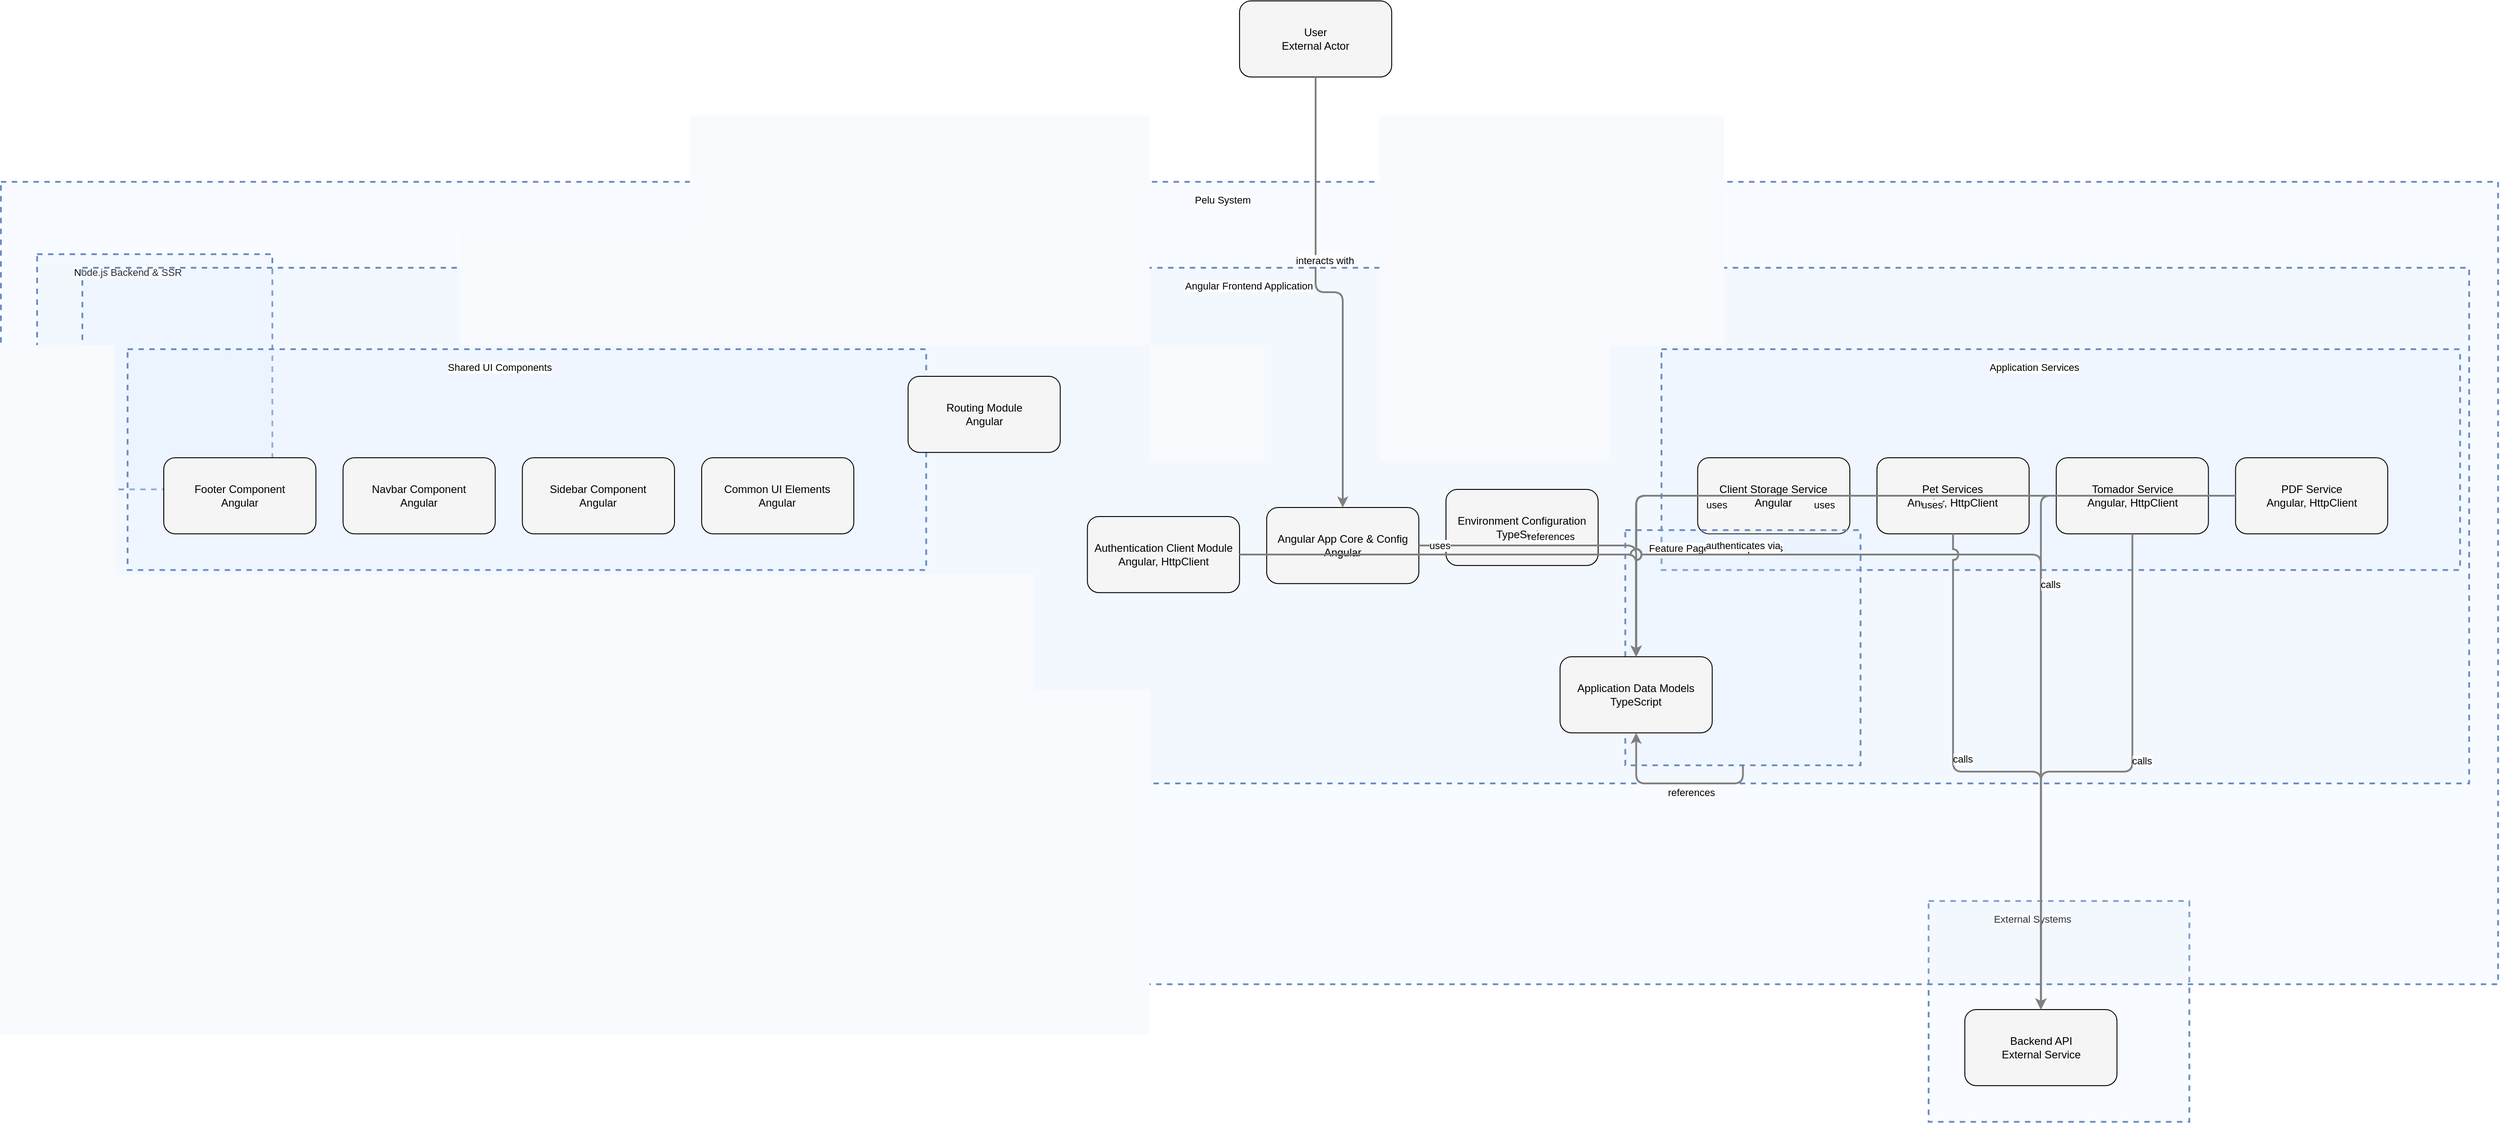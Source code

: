 <?xml version="1.0" encoding="UTF-8"?>
      <mxfile version="14.6.5" type="device">
        <diagram id="codeviz-diagram" name="System Diagram">
          <mxGraphModel dx="1000" dy="1000" grid="1" gridSize="10" guides="1" tooltips="1" connect="1" arrows="1" fold="1" page="1" pageScale="1" pageWidth="1169" pageHeight="827" math="0" shadow="0">
            <root>
              <mxCell id="0"/>
              <mxCell id="1" parent="0"/>
              <mxCell id="958" value="" style="html=1;whiteSpace=wrap;container=1;fillColor=#dae8fc;strokeColor=#6c8ebf;dashed=1;fillOpacity=20;strokeWidth=2;containerType=none;recursiveResize=0;movable=1;resizable=1;autosize=0;dropTarget=0" vertex="1" parent="957">
                <mxGeometry x="1745.263" y="90" width="882.631" height="244.079" as="geometry"/>
              </mxCell>
              <mxCell id="958_label" value="Application Services" style="edgeLabel;html=1;align=center;verticalAlign=middle;resizable=0;labelBackgroundColor=white;spacing=5" vertex="1" parent="957">
                <mxGeometry x="1753.263" y="98" width="806.631" height="24" as="geometry"/>
              </mxCell>
<mxCell id="959" value="" style="html=1;whiteSpace=wrap;container=1;fillColor=#dae8fc;strokeColor=#6c8ebf;dashed=1;fillOpacity=20;strokeWidth=2;containerType=none;recursiveResize=0;movable=1;resizable=1;autosize=0;dropTarget=0" vertex="1" parent="957">
                <mxGeometry x="50" y="90" width="882.631" height="244.079" as="geometry"/>
              </mxCell>
              <mxCell id="959_label" value="Shared UI Components" style="edgeLabel;html=1;align=center;verticalAlign=middle;resizable=0;labelBackgroundColor=white;spacing=5" vertex="1" parent="957">
                <mxGeometry x="58" y="98" width="806.631" height="24" as="geometry"/>
              </mxCell>
<mxCell id="960" value="" style="html=1;whiteSpace=wrap;container=1;fillColor=#dae8fc;strokeColor=#6c8ebf;dashed=1;fillOpacity=20;strokeWidth=2;containerType=none;recursiveResize=0;movable=1;resizable=1;autosize=0;dropTarget=0" vertex="1" parent="957">
                <mxGeometry x="1705.263" y="290" width="260" height="260" as="geometry"/>
              </mxCell>
              <mxCell id="960_label" value="Feature Pages &amp; Components" style="edgeLabel;html=1;align=center;verticalAlign=middle;resizable=0;labelBackgroundColor=white;spacing=5" vertex="1" parent="957">
                <mxGeometry x="1713.263" y="298" width="184" height="24" as="geometry"/>
              </mxCell>
<mxCell id="956" value="" style="html=1;whiteSpace=wrap;container=1;fillColor=#dae8fc;strokeColor=#6c8ebf;dashed=1;fillOpacity=20;strokeWidth=2;containerType=none;recursiveResize=0;movable=1;resizable=1;autosize=0;dropTarget=0" vertex="1" parent="955">
                <mxGeometry x="40" y="80" width="260" height="260" as="geometry"/>
              </mxCell>
              <mxCell id="956_label" value="Node.js Backend &amp; SSR" style="edgeLabel;html=1;align=center;verticalAlign=middle;resizable=0;labelBackgroundColor=white;spacing=5" vertex="1" parent="955">
                <mxGeometry x="48" y="88" width="184" height="24" as="geometry"/>
              </mxCell>
<mxCell id="957" value="" style="html=1;whiteSpace=wrap;container=1;fillColor=#dae8fc;strokeColor=#6c8ebf;dashed=1;fillOpacity=20;strokeWidth=2;containerType=none;recursiveResize=0;movable=1;resizable=1;autosize=0;dropTarget=0" vertex="1" parent="955">
                <mxGeometry x="90" y="95" width="2637.894" height="570" as="geometry"/>
              </mxCell>
              <mxCell id="957_label" value="Angular Frontend Application" style="edgeLabel;html=1;align=center;verticalAlign=middle;resizable=0;labelBackgroundColor=white;spacing=5" vertex="1" parent="955">
                <mxGeometry x="98" y="103" width="2561.894" height="24" as="geometry"/>
              </mxCell>
<mxCell id="954" value="" style="html=1;whiteSpace=wrap;container=1;fillColor=#dae8fc;strokeColor=#6c8ebf;dashed=1;fillOpacity=20;strokeWidth=2;containerType=none;recursiveResize=0;movable=1;resizable=1;autosize=0;dropTarget=0" vertex="1" parent="1">
                <mxGeometry x="2152.526" y="1007" width="288.158" height="244.079" as="geometry"/>
              </mxCell>
              <mxCell id="954_label" value="External Systems" style="edgeLabel;html=1;align=center;verticalAlign=middle;resizable=0;labelBackgroundColor=white;spacing=5" vertex="1" parent="1">
                <mxGeometry x="2160.526" y="1015" width="212.158" height="24" as="geometry"/>
              </mxCell>
<mxCell id="955" value="" style="html=1;whiteSpace=wrap;container=1;fillColor=#dae8fc;strokeColor=#6c8ebf;dashed=1;fillOpacity=20;strokeWidth=2;containerType=none;recursiveResize=0;movable=1;resizable=1;autosize=0;dropTarget=0" vertex="1" parent="1">
                <mxGeometry x="22" y="212" width="2759.894" height="887" as="geometry"/>
              </mxCell>
              <mxCell id="955_label" value="Pelu System" style="edgeLabel;html=1;align=center;verticalAlign=middle;resizable=0;labelBackgroundColor=white;spacing=5" vertex="1" parent="1">
                <mxGeometry x="30" y="220" width="2683.894" height="24" as="geometry"/>
              </mxCell>
              <mxCell id="961" value="User&lt;br&gt;External Actor" style="rounded=1;whiteSpace=wrap;html=1;fillColor=#f5f5f5" vertex="1" parent="1">
                    <mxGeometry x="1390.947" y="12" width="168.158" height="84.079" as="geometry"/>
                  </mxCell>
<mxCell id="984" value="Backend API&lt;br&gt;External Service" style="rounded=1;whiteSpace=wrap;html=1;fillColor=#f5f5f5" vertex="1" parent="954">
                    <mxGeometry x="40" y="120" width="168.158" height="84.079" as="geometry"/>
                  </mxCell>
<mxCell id="962" value="Angular App Core &amp;amp; Config&lt;br&gt;Angular" style="rounded=1;whiteSpace=wrap;html=1;fillColor=#f5f5f5" vertex="1" parent="957">
                    <mxGeometry x="1308.947" y="265" width="168.158" height="84.079" as="geometry"/>
                  </mxCell>
<mxCell id="963" value="Routing Module&lt;br&gt;Angular" style="rounded=1;whiteSpace=wrap;html=1;fillColor=#f5f5f5" vertex="1" parent="957">
                    <mxGeometry x="912.631" y="120" width="168.158" height="84.079" as="geometry"/>
                  </mxCell>
<mxCell id="964" value="Environment Configuration&lt;br&gt;TypeScript" style="rounded=1;whiteSpace=wrap;html=1;fillColor=#f5f5f5" vertex="1" parent="957">
                    <mxGeometry x="1507.105" y="245" width="168.158" height="84.079" as="geometry"/>
                  </mxCell>
<mxCell id="980" value="Authentication Client Module&lt;br&gt;Angular, HttpClient" style="rounded=1;whiteSpace=wrap;html=1;fillColor=#f5f5f5" vertex="1" parent="957">
                    <mxGeometry x="1110.789" y="275" width="168.158" height="84.079" as="geometry"/>
                  </mxCell>
<mxCell id="981" value="Application Data Models&lt;br&gt;TypeScript" style="rounded=1;whiteSpace=wrap;html=1;fillColor=#f5f5f5" vertex="1" parent="957">
                    <mxGeometry x="1633.195" y="430" width="168.158" height="84.079" as="geometry"/>
                  </mxCell>
<mxCell id="972" value="Navbar Component&lt;br&gt;Angular" style="rounded=1;whiteSpace=wrap;html=1;fillColor=#f5f5f5" vertex="1" parent="959">
                    <mxGeometry x="238.158" y="120" width="168.158" height="84.079" as="geometry"/>
                  </mxCell>
<mxCell id="973" value="Sidebar Component&lt;br&gt;Angular" style="rounded=1;whiteSpace=wrap;html=1;fillColor=#f5f5f5" vertex="1" parent="959">
                    <mxGeometry x="436.316" y="120" width="168.158" height="84.079" as="geometry"/>
                  </mxCell>
<mxCell id="974" value="Footer Component&lt;br&gt;Angular" style="rounded=1;whiteSpace=wrap;html=1;fillColor=#f5f5f5" vertex="1" parent="959">
                    <mxGeometry x="40" y="120" width="168.158" height="84.079" as="geometry"/>
                  </mxCell>
<mxCell id="975" value="Common UI Elements&lt;br&gt;Angular" style="rounded=1;whiteSpace=wrap;html=1;fillColor=#f5f5f5" vertex="1" parent="959">
                    <mxGeometry x="634.473" y="120" width="168.158" height="84.079" as="geometry"/>
                  </mxCell>
<mxCell id="976" value="Tomador Service&lt;br&gt;Angular, HttpClient" style="rounded=1;whiteSpace=wrap;html=1;fillColor=#f5f5f5" vertex="1" parent="958">
                    <mxGeometry x="436.316" y="120" width="168.158" height="84.079" as="geometry"/>
                  </mxCell>
<mxCell id="977" value="Pet Services&lt;br&gt;Angular, HttpClient" style="rounded=1;whiteSpace=wrap;html=1;fillColor=#f5f5f5" vertex="1" parent="958">
                    <mxGeometry x="238.158" y="120" width="168.158" height="84.079" as="geometry"/>
                  </mxCell>
<mxCell id="978" value="PDF Service&lt;br&gt;Angular, HttpClient" style="rounded=1;whiteSpace=wrap;html=1;fillColor=#f5f5f5" vertex="1" parent="958">
                    <mxGeometry x="634.473" y="120" width="168.158" height="84.079" as="geometry"/>
                  </mxCell>
<mxCell id="979" value="Client Storage Service&lt;br&gt;Angular" style="rounded=1;whiteSpace=wrap;html=1;fillColor=#f5f5f5" vertex="1" parent="958">
                    <mxGeometry x="40" y="120" width="168.158" height="84.079" as="geometry"/>
                  </mxCell>
              <mxCell id="edge-504" style="edgeStyle=orthogonalEdgeStyle;rounded=1;orthogonalLoop=1;jettySize=auto;html=1;strokeColor=#808080;strokeWidth=2;jumpStyle=arc;jumpSize=10;spacing=15;labelBackgroundColor=white;labelBorderColor=none" edge="1" parent="1" source="962" target="981">
                  <mxGeometry relative="1" as="geometry"/>
                </mxCell>
                <mxCell id="edge-504_label" value="references" style="edgeLabel;html=1;align=center;verticalAlign=middle;resizable=0;points=[];" vertex="1" connectable="0" parent="edge-504">
                  <mxGeometry x="-0.2" y="10" relative="1" as="geometry">
                    <mxPoint as="offset"/>
                  </mxGeometry>
                </mxCell>
<mxCell id="edge-517" style="edgeStyle=orthogonalEdgeStyle;rounded=1;orthogonalLoop=1;jettySize=auto;html=1;strokeColor=#808080;strokeWidth=2;jumpStyle=arc;jumpSize=10;spacing=15;labelBackgroundColor=white;labelBorderColor=none" edge="1" parent="1" source="980" target="981">
                  <mxGeometry relative="1" as="geometry"/>
                </mxCell>
                <mxCell id="edge-517_label" value="uses" style="edgeLabel;html=1;align=center;verticalAlign=middle;resizable=0;points=[];" vertex="1" connectable="0" parent="edge-517">
                  <mxGeometry x="-0.2" y="10" relative="1" as="geometry">
                    <mxPoint as="offset"/>
                  </mxGeometry>
                </mxCell>
<mxCell id="edge-518" style="edgeStyle=orthogonalEdgeStyle;rounded=1;orthogonalLoop=1;jettySize=auto;html=1;strokeColor=#808080;strokeWidth=2;jumpStyle=arc;jumpSize=10;spacing=15;labelBackgroundColor=white;labelBorderColor=none" edge="1" parent="1" source="980" target="984">
                  <mxGeometry relative="1" as="geometry"/>
                </mxCell>
                <mxCell id="edge-518_label" value="authenticates via" style="edgeLabel;html=1;align=center;verticalAlign=middle;resizable=0;points=[];" vertex="1" connectable="0" parent="edge-518">
                  <mxGeometry x="-0.2" y="10" relative="1" as="geometry">
                    <mxPoint as="offset"/>
                  </mxGeometry>
                </mxCell>
<mxCell id="edge-524" style="edgeStyle=orthogonalEdgeStyle;rounded=1;orthogonalLoop=1;jettySize=auto;html=1;strokeColor=#808080;strokeWidth=2;jumpStyle=arc;jumpSize=10;spacing=15;labelBackgroundColor=white;labelBorderColor=none" edge="1" parent="1" source="960" target="981">
                  <mxGeometry relative="1" as="geometry"/>
                </mxCell>
                <mxCell id="edge-524_label" value="references" style="edgeLabel;html=1;align=center;verticalAlign=middle;resizable=0;points=[];" vertex="1" connectable="0" parent="edge-524">
                  <mxGeometry x="-0.2" y="10" relative="1" as="geometry">
                    <mxPoint as="offset"/>
                  </mxGeometry>
                </mxCell>
<mxCell id="edge-503" style="edgeStyle=orthogonalEdgeStyle;rounded=1;orthogonalLoop=1;jettySize=auto;html=1;strokeColor=#808080;strokeWidth=2;jumpStyle=arc;jumpSize=10;spacing=15;labelBackgroundColor=white;labelBorderColor=none" edge="1" parent="1" source="961" target="962">
                  <mxGeometry relative="1" as="geometry"/>
                </mxCell>
                <mxCell id="edge-503_label" value="interacts with" style="edgeLabel;html=1;align=center;verticalAlign=middle;resizable=0;points=[];" vertex="1" connectable="0" parent="edge-503">
                  <mxGeometry x="-0.2" y="10" relative="1" as="geometry">
                    <mxPoint as="offset"/>
                  </mxGeometry>
                </mxCell>
<mxCell id="edge-511" style="edgeStyle=orthogonalEdgeStyle;rounded=1;orthogonalLoop=1;jettySize=auto;html=1;strokeColor=#808080;strokeWidth=2;jumpStyle=arc;jumpSize=10;spacing=15;labelBackgroundColor=white;labelBorderColor=none" edge="1" parent="1" source="976" target="981">
                  <mxGeometry relative="1" as="geometry"/>
                </mxCell>
                <mxCell id="edge-511_label" value="uses" style="edgeLabel;html=1;align=center;verticalAlign=middle;resizable=0;points=[];" vertex="1" connectable="0" parent="edge-511">
                  <mxGeometry x="-0.2" y="10" relative="1" as="geometry">
                    <mxPoint as="offset"/>
                  </mxGeometry>
                </mxCell>
<mxCell id="edge-512" style="edgeStyle=orthogonalEdgeStyle;rounded=1;orthogonalLoop=1;jettySize=auto;html=1;strokeColor=#808080;strokeWidth=2;jumpStyle=arc;jumpSize=10;spacing=15;labelBackgroundColor=white;labelBorderColor=none" edge="1" parent="1" source="976" target="984">
                  <mxGeometry relative="1" as="geometry"/>
                </mxCell>
                <mxCell id="edge-512_label" value="calls" style="edgeLabel;html=1;align=center;verticalAlign=middle;resizable=0;points=[];" vertex="1" connectable="0" parent="edge-512">
                  <mxGeometry x="-0.2" y="10" relative="1" as="geometry">
                    <mxPoint as="offset"/>
                  </mxGeometry>
                </mxCell>
<mxCell id="edge-513" style="edgeStyle=orthogonalEdgeStyle;rounded=1;orthogonalLoop=1;jettySize=auto;html=1;strokeColor=#808080;strokeWidth=2;jumpStyle=arc;jumpSize=10;spacing=15;labelBackgroundColor=white;labelBorderColor=none" edge="1" parent="1" source="977" target="981">
                  <mxGeometry relative="1" as="geometry"/>
                </mxCell>
                <mxCell id="edge-513_label" value="uses" style="edgeLabel;html=1;align=center;verticalAlign=middle;resizable=0;points=[];" vertex="1" connectable="0" parent="edge-513">
                  <mxGeometry x="-0.2" y="10" relative="1" as="geometry">
                    <mxPoint as="offset"/>
                  </mxGeometry>
                </mxCell>
<mxCell id="edge-514" style="edgeStyle=orthogonalEdgeStyle;rounded=1;orthogonalLoop=1;jettySize=auto;html=1;strokeColor=#808080;strokeWidth=2;jumpStyle=arc;jumpSize=10;spacing=15;labelBackgroundColor=white;labelBorderColor=none" edge="1" parent="1" source="977" target="984">
                  <mxGeometry relative="1" as="geometry"/>
                </mxCell>
                <mxCell id="edge-514_label" value="calls" style="edgeLabel;html=1;align=center;verticalAlign=middle;resizable=0;points=[];" vertex="1" connectable="0" parent="edge-514">
                  <mxGeometry x="-0.2" y="10" relative="1" as="geometry">
                    <mxPoint as="offset"/>
                  </mxGeometry>
                </mxCell>
<mxCell id="edge-515" style="edgeStyle=orthogonalEdgeStyle;rounded=1;orthogonalLoop=1;jettySize=auto;html=1;strokeColor=#808080;strokeWidth=2;jumpStyle=arc;jumpSize=10;spacing=15;labelBackgroundColor=white;labelBorderColor=none" edge="1" parent="1" source="978" target="981">
                  <mxGeometry relative="1" as="geometry"/>
                </mxCell>
                <mxCell id="edge-515_label" value="uses" style="edgeLabel;html=1;align=center;verticalAlign=middle;resizable=0;points=[];" vertex="1" connectable="0" parent="edge-515">
                  <mxGeometry x="-0.2" y="10" relative="1" as="geometry">
                    <mxPoint as="offset"/>
                  </mxGeometry>
                </mxCell>
<mxCell id="edge-516" style="edgeStyle=orthogonalEdgeStyle;rounded=1;orthogonalLoop=1;jettySize=auto;html=1;strokeColor=#808080;strokeWidth=2;jumpStyle=arc;jumpSize=10;spacing=15;labelBackgroundColor=white;labelBorderColor=none" edge="1" parent="1" source="978" target="984">
                  <mxGeometry relative="1" as="geometry"/>
                </mxCell>
                <mxCell id="edge-516_label" value="calls" style="edgeLabel;html=1;align=center;verticalAlign=middle;resizable=0;points=[];" vertex="1" connectable="0" parent="edge-516">
                  <mxGeometry x="-0.2" y="10" relative="1" as="geometry">
                    <mxPoint as="offset"/>
                  </mxGeometry>
                </mxCell>
            </root>
          </mxGraphModel>
        </diagram>
      </mxfile>